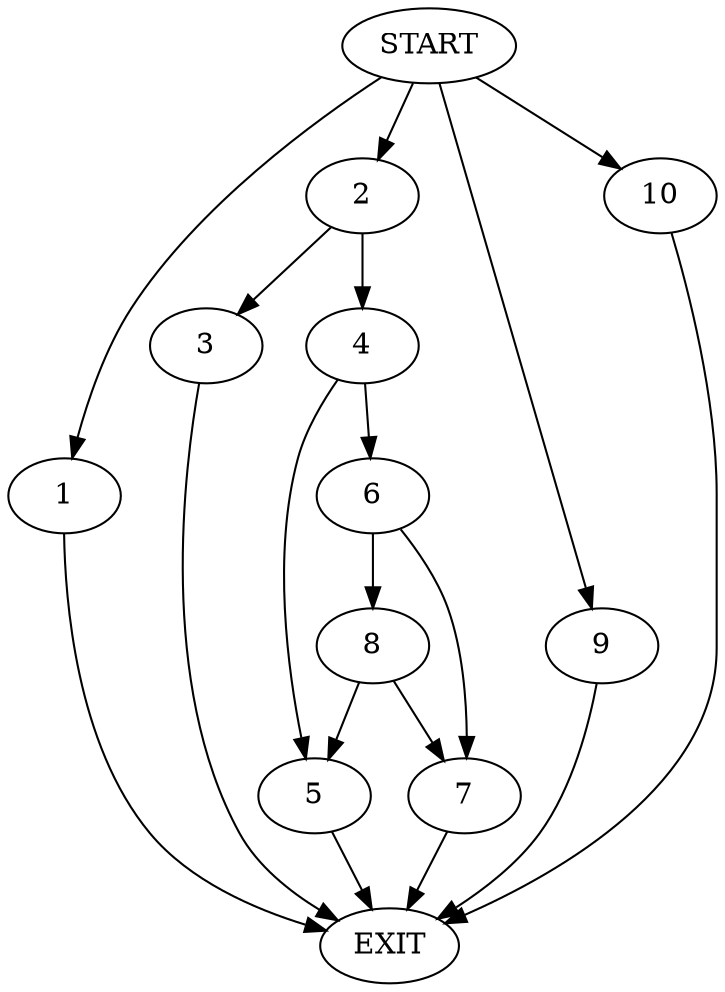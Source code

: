 digraph {
0 [label="START"]
11 [label="EXIT"]
0 -> 1
1 -> 11
0 -> 2
2 -> 3
2 -> 4
3 -> 11
4 -> 5
4 -> 6
5 -> 11
6 -> 7
6 -> 8
7 -> 11
8 -> 7
8 -> 5
0 -> 9
9 -> 11
0 -> 10
10 -> 11
}
